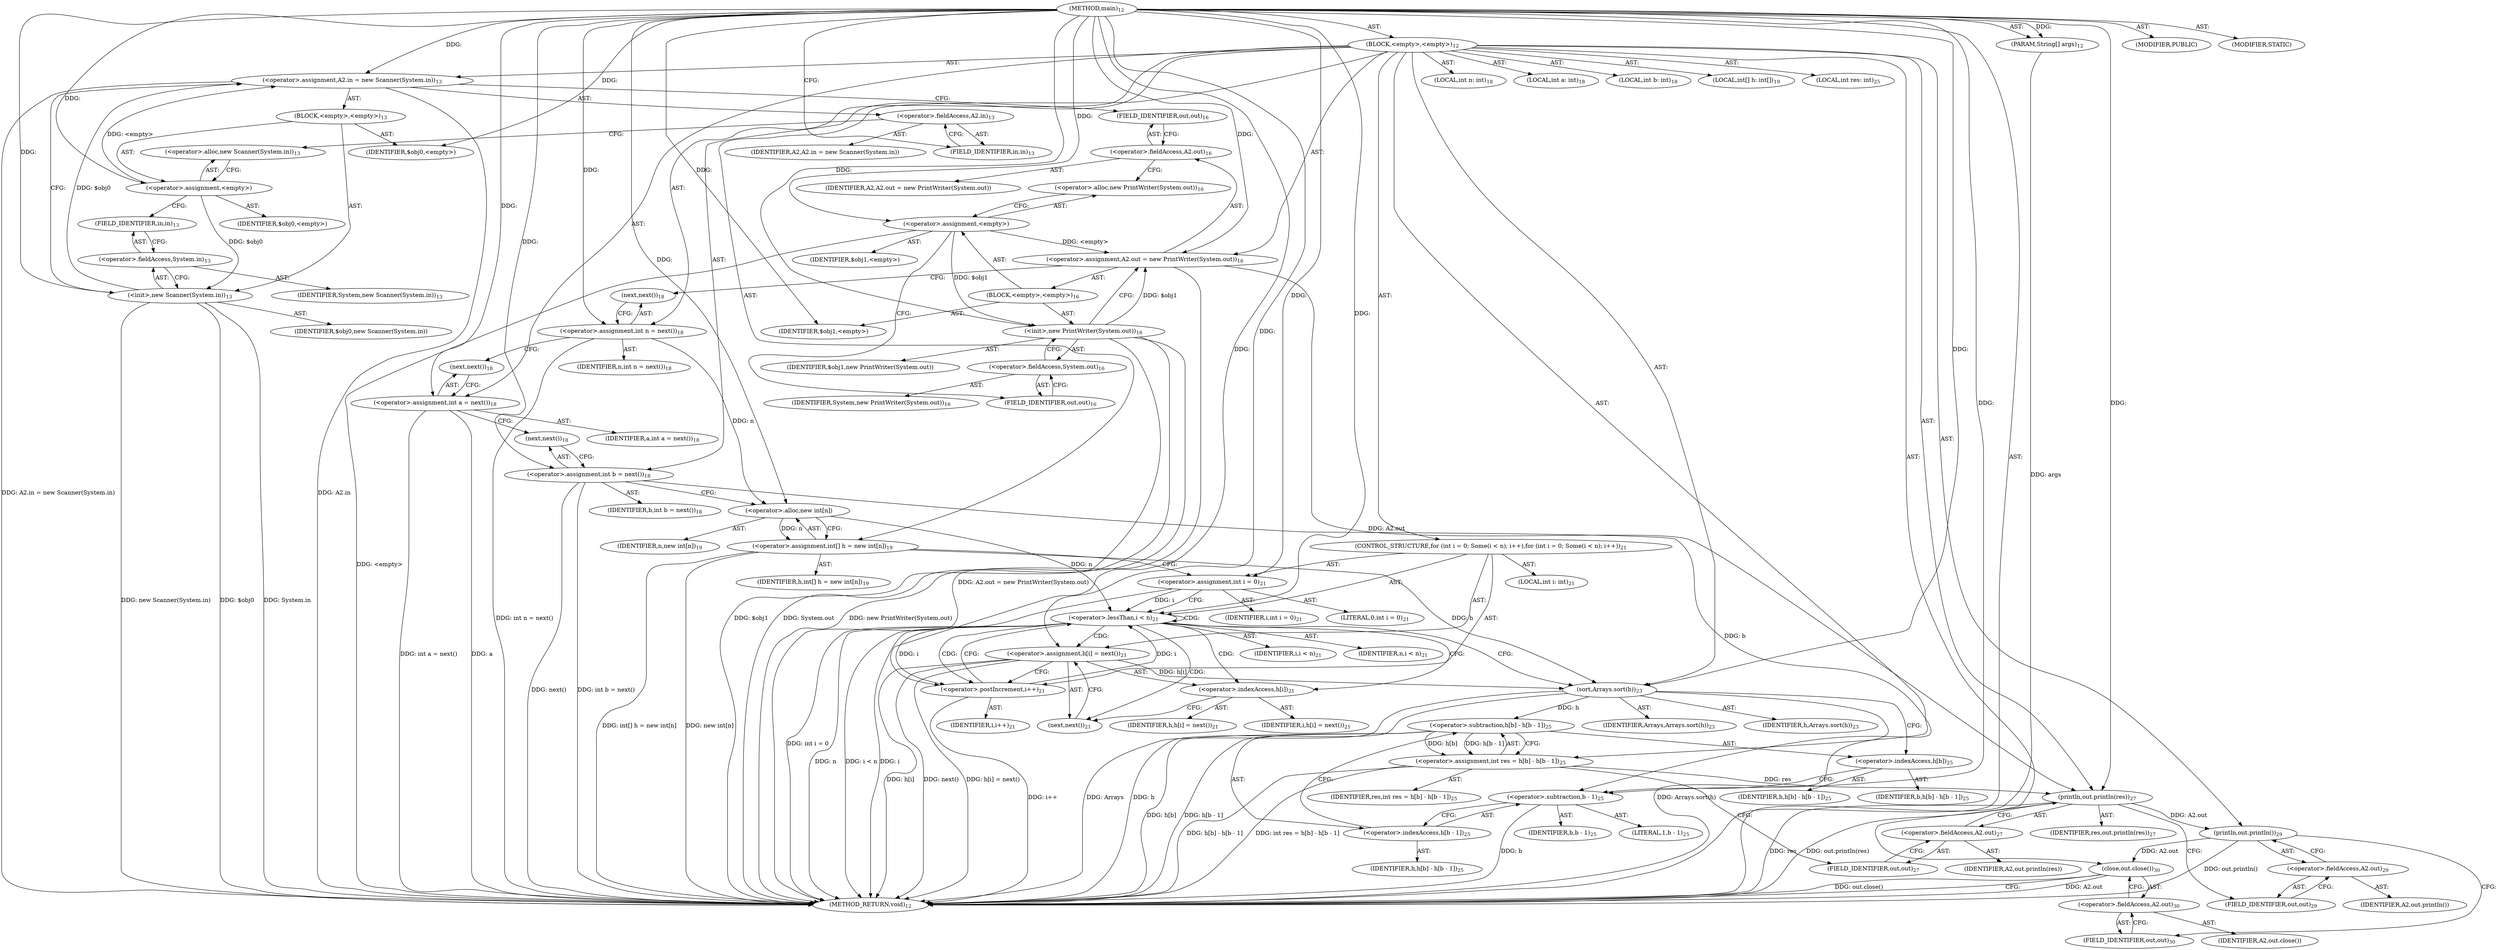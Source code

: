 digraph "main" {  
"30" [label = <(METHOD,main)<SUB>12</SUB>> ]
"31" [label = <(PARAM,String[] args)<SUB>12</SUB>> ]
"32" [label = <(BLOCK,&lt;empty&gt;,&lt;empty&gt;)<SUB>12</SUB>> ]
"33" [label = <(&lt;operator&gt;.assignment,A2.in = new Scanner(System.in))<SUB>13</SUB>> ]
"34" [label = <(&lt;operator&gt;.fieldAccess,A2.in)<SUB>13</SUB>> ]
"35" [label = <(IDENTIFIER,A2,A2.in = new Scanner(System.in))> ]
"36" [label = <(FIELD_IDENTIFIER,in,in)<SUB>13</SUB>> ]
"37" [label = <(BLOCK,&lt;empty&gt;,&lt;empty&gt;)<SUB>13</SUB>> ]
"38" [label = <(&lt;operator&gt;.assignment,&lt;empty&gt;)> ]
"39" [label = <(IDENTIFIER,$obj0,&lt;empty&gt;)> ]
"40" [label = <(&lt;operator&gt;.alloc,new Scanner(System.in))<SUB>13</SUB>> ]
"41" [label = <(&lt;init&gt;,new Scanner(System.in))<SUB>13</SUB>> ]
"42" [label = <(IDENTIFIER,$obj0,new Scanner(System.in))> ]
"43" [label = <(&lt;operator&gt;.fieldAccess,System.in)<SUB>13</SUB>> ]
"44" [label = <(IDENTIFIER,System,new Scanner(System.in))<SUB>13</SUB>> ]
"45" [label = <(FIELD_IDENTIFIER,in,in)<SUB>13</SUB>> ]
"46" [label = <(IDENTIFIER,$obj0,&lt;empty&gt;)> ]
"47" [label = <(&lt;operator&gt;.assignment,A2.out = new PrintWriter(System.out))<SUB>16</SUB>> ]
"48" [label = <(&lt;operator&gt;.fieldAccess,A2.out)<SUB>16</SUB>> ]
"49" [label = <(IDENTIFIER,A2,A2.out = new PrintWriter(System.out))> ]
"50" [label = <(FIELD_IDENTIFIER,out,out)<SUB>16</SUB>> ]
"51" [label = <(BLOCK,&lt;empty&gt;,&lt;empty&gt;)<SUB>16</SUB>> ]
"52" [label = <(&lt;operator&gt;.assignment,&lt;empty&gt;)> ]
"53" [label = <(IDENTIFIER,$obj1,&lt;empty&gt;)> ]
"54" [label = <(&lt;operator&gt;.alloc,new PrintWriter(System.out))<SUB>16</SUB>> ]
"55" [label = <(&lt;init&gt;,new PrintWriter(System.out))<SUB>16</SUB>> ]
"56" [label = <(IDENTIFIER,$obj1,new PrintWriter(System.out))> ]
"57" [label = <(&lt;operator&gt;.fieldAccess,System.out)<SUB>16</SUB>> ]
"58" [label = <(IDENTIFIER,System,new PrintWriter(System.out))<SUB>16</SUB>> ]
"59" [label = <(FIELD_IDENTIFIER,out,out)<SUB>16</SUB>> ]
"60" [label = <(IDENTIFIER,$obj1,&lt;empty&gt;)> ]
"61" [label = <(LOCAL,int n: int)<SUB>18</SUB>> ]
"62" [label = <(LOCAL,int a: int)<SUB>18</SUB>> ]
"63" [label = <(LOCAL,int b: int)<SUB>18</SUB>> ]
"64" [label = <(&lt;operator&gt;.assignment,int n = next())<SUB>18</SUB>> ]
"65" [label = <(IDENTIFIER,n,int n = next())<SUB>18</SUB>> ]
"66" [label = <(next,next())<SUB>18</SUB>> ]
"67" [label = <(&lt;operator&gt;.assignment,int a = next())<SUB>18</SUB>> ]
"68" [label = <(IDENTIFIER,a,int a = next())<SUB>18</SUB>> ]
"69" [label = <(next,next())<SUB>18</SUB>> ]
"70" [label = <(&lt;operator&gt;.assignment,int b = next())<SUB>18</SUB>> ]
"71" [label = <(IDENTIFIER,b,int b = next())<SUB>18</SUB>> ]
"72" [label = <(next,next())<SUB>18</SUB>> ]
"73" [label = <(LOCAL,int[] h: int[])<SUB>19</SUB>> ]
"74" [label = <(&lt;operator&gt;.assignment,int[] h = new int[n])<SUB>19</SUB>> ]
"75" [label = <(IDENTIFIER,h,int[] h = new int[n])<SUB>19</SUB>> ]
"76" [label = <(&lt;operator&gt;.alloc,new int[n])> ]
"77" [label = <(IDENTIFIER,n,new int[n])<SUB>19</SUB>> ]
"78" [label = <(CONTROL_STRUCTURE,for (int i = 0; Some(i &lt; n); i++),for (int i = 0; Some(i &lt; n); i++))<SUB>21</SUB>> ]
"79" [label = <(LOCAL,int i: int)<SUB>21</SUB>> ]
"80" [label = <(&lt;operator&gt;.assignment,int i = 0)<SUB>21</SUB>> ]
"81" [label = <(IDENTIFIER,i,int i = 0)<SUB>21</SUB>> ]
"82" [label = <(LITERAL,0,int i = 0)<SUB>21</SUB>> ]
"83" [label = <(&lt;operator&gt;.lessThan,i &lt; n)<SUB>21</SUB>> ]
"84" [label = <(IDENTIFIER,i,i &lt; n)<SUB>21</SUB>> ]
"85" [label = <(IDENTIFIER,n,i &lt; n)<SUB>21</SUB>> ]
"86" [label = <(&lt;operator&gt;.postIncrement,i++)<SUB>21</SUB>> ]
"87" [label = <(IDENTIFIER,i,i++)<SUB>21</SUB>> ]
"88" [label = <(&lt;operator&gt;.assignment,h[i] = next())<SUB>21</SUB>> ]
"89" [label = <(&lt;operator&gt;.indexAccess,h[i])<SUB>21</SUB>> ]
"90" [label = <(IDENTIFIER,h,h[i] = next())<SUB>21</SUB>> ]
"91" [label = <(IDENTIFIER,i,h[i] = next())<SUB>21</SUB>> ]
"92" [label = <(next,next())<SUB>21</SUB>> ]
"93" [label = <(sort,Arrays.sort(h))<SUB>23</SUB>> ]
"94" [label = <(IDENTIFIER,Arrays,Arrays.sort(h))<SUB>23</SUB>> ]
"95" [label = <(IDENTIFIER,h,Arrays.sort(h))<SUB>23</SUB>> ]
"96" [label = <(LOCAL,int res: int)<SUB>25</SUB>> ]
"97" [label = <(&lt;operator&gt;.assignment,int res = h[b] - h[b - 1])<SUB>25</SUB>> ]
"98" [label = <(IDENTIFIER,res,int res = h[b] - h[b - 1])<SUB>25</SUB>> ]
"99" [label = <(&lt;operator&gt;.subtraction,h[b] - h[b - 1])<SUB>25</SUB>> ]
"100" [label = <(&lt;operator&gt;.indexAccess,h[b])<SUB>25</SUB>> ]
"101" [label = <(IDENTIFIER,h,h[b] - h[b - 1])<SUB>25</SUB>> ]
"102" [label = <(IDENTIFIER,b,h[b] - h[b - 1])<SUB>25</SUB>> ]
"103" [label = <(&lt;operator&gt;.indexAccess,h[b - 1])<SUB>25</SUB>> ]
"104" [label = <(IDENTIFIER,h,h[b] - h[b - 1])<SUB>25</SUB>> ]
"105" [label = <(&lt;operator&gt;.subtraction,b - 1)<SUB>25</SUB>> ]
"106" [label = <(IDENTIFIER,b,b - 1)<SUB>25</SUB>> ]
"107" [label = <(LITERAL,1,b - 1)<SUB>25</SUB>> ]
"108" [label = <(println,out.println(res))<SUB>27</SUB>> ]
"109" [label = <(&lt;operator&gt;.fieldAccess,A2.out)<SUB>27</SUB>> ]
"110" [label = <(IDENTIFIER,A2,out.println(res))> ]
"111" [label = <(FIELD_IDENTIFIER,out,out)<SUB>27</SUB>> ]
"112" [label = <(IDENTIFIER,res,out.println(res))<SUB>27</SUB>> ]
"113" [label = <(println,out.println())<SUB>29</SUB>> ]
"114" [label = <(&lt;operator&gt;.fieldAccess,A2.out)<SUB>29</SUB>> ]
"115" [label = <(IDENTIFIER,A2,out.println())> ]
"116" [label = <(FIELD_IDENTIFIER,out,out)<SUB>29</SUB>> ]
"117" [label = <(close,out.close())<SUB>30</SUB>> ]
"118" [label = <(&lt;operator&gt;.fieldAccess,A2.out)<SUB>30</SUB>> ]
"119" [label = <(IDENTIFIER,A2,out.close())> ]
"120" [label = <(FIELD_IDENTIFIER,out,out)<SUB>30</SUB>> ]
"121" [label = <(MODIFIER,PUBLIC)> ]
"122" [label = <(MODIFIER,STATIC)> ]
"123" [label = <(METHOD_RETURN,void)<SUB>12</SUB>> ]
  "30" -> "31"  [ label = "AST: "] 
  "30" -> "32"  [ label = "AST: "] 
  "30" -> "121"  [ label = "AST: "] 
  "30" -> "122"  [ label = "AST: "] 
  "30" -> "123"  [ label = "AST: "] 
  "32" -> "33"  [ label = "AST: "] 
  "32" -> "47"  [ label = "AST: "] 
  "32" -> "61"  [ label = "AST: "] 
  "32" -> "62"  [ label = "AST: "] 
  "32" -> "63"  [ label = "AST: "] 
  "32" -> "64"  [ label = "AST: "] 
  "32" -> "67"  [ label = "AST: "] 
  "32" -> "70"  [ label = "AST: "] 
  "32" -> "73"  [ label = "AST: "] 
  "32" -> "74"  [ label = "AST: "] 
  "32" -> "78"  [ label = "AST: "] 
  "32" -> "93"  [ label = "AST: "] 
  "32" -> "96"  [ label = "AST: "] 
  "32" -> "97"  [ label = "AST: "] 
  "32" -> "108"  [ label = "AST: "] 
  "32" -> "113"  [ label = "AST: "] 
  "32" -> "117"  [ label = "AST: "] 
  "33" -> "34"  [ label = "AST: "] 
  "33" -> "37"  [ label = "AST: "] 
  "34" -> "35"  [ label = "AST: "] 
  "34" -> "36"  [ label = "AST: "] 
  "37" -> "38"  [ label = "AST: "] 
  "37" -> "41"  [ label = "AST: "] 
  "37" -> "46"  [ label = "AST: "] 
  "38" -> "39"  [ label = "AST: "] 
  "38" -> "40"  [ label = "AST: "] 
  "41" -> "42"  [ label = "AST: "] 
  "41" -> "43"  [ label = "AST: "] 
  "43" -> "44"  [ label = "AST: "] 
  "43" -> "45"  [ label = "AST: "] 
  "47" -> "48"  [ label = "AST: "] 
  "47" -> "51"  [ label = "AST: "] 
  "48" -> "49"  [ label = "AST: "] 
  "48" -> "50"  [ label = "AST: "] 
  "51" -> "52"  [ label = "AST: "] 
  "51" -> "55"  [ label = "AST: "] 
  "51" -> "60"  [ label = "AST: "] 
  "52" -> "53"  [ label = "AST: "] 
  "52" -> "54"  [ label = "AST: "] 
  "55" -> "56"  [ label = "AST: "] 
  "55" -> "57"  [ label = "AST: "] 
  "57" -> "58"  [ label = "AST: "] 
  "57" -> "59"  [ label = "AST: "] 
  "64" -> "65"  [ label = "AST: "] 
  "64" -> "66"  [ label = "AST: "] 
  "67" -> "68"  [ label = "AST: "] 
  "67" -> "69"  [ label = "AST: "] 
  "70" -> "71"  [ label = "AST: "] 
  "70" -> "72"  [ label = "AST: "] 
  "74" -> "75"  [ label = "AST: "] 
  "74" -> "76"  [ label = "AST: "] 
  "76" -> "77"  [ label = "AST: "] 
  "78" -> "79"  [ label = "AST: "] 
  "78" -> "80"  [ label = "AST: "] 
  "78" -> "83"  [ label = "AST: "] 
  "78" -> "86"  [ label = "AST: "] 
  "78" -> "88"  [ label = "AST: "] 
  "80" -> "81"  [ label = "AST: "] 
  "80" -> "82"  [ label = "AST: "] 
  "83" -> "84"  [ label = "AST: "] 
  "83" -> "85"  [ label = "AST: "] 
  "86" -> "87"  [ label = "AST: "] 
  "88" -> "89"  [ label = "AST: "] 
  "88" -> "92"  [ label = "AST: "] 
  "89" -> "90"  [ label = "AST: "] 
  "89" -> "91"  [ label = "AST: "] 
  "93" -> "94"  [ label = "AST: "] 
  "93" -> "95"  [ label = "AST: "] 
  "97" -> "98"  [ label = "AST: "] 
  "97" -> "99"  [ label = "AST: "] 
  "99" -> "100"  [ label = "AST: "] 
  "99" -> "103"  [ label = "AST: "] 
  "100" -> "101"  [ label = "AST: "] 
  "100" -> "102"  [ label = "AST: "] 
  "103" -> "104"  [ label = "AST: "] 
  "103" -> "105"  [ label = "AST: "] 
  "105" -> "106"  [ label = "AST: "] 
  "105" -> "107"  [ label = "AST: "] 
  "108" -> "109"  [ label = "AST: "] 
  "108" -> "112"  [ label = "AST: "] 
  "109" -> "110"  [ label = "AST: "] 
  "109" -> "111"  [ label = "AST: "] 
  "113" -> "114"  [ label = "AST: "] 
  "114" -> "115"  [ label = "AST: "] 
  "114" -> "116"  [ label = "AST: "] 
  "117" -> "118"  [ label = "AST: "] 
  "118" -> "119"  [ label = "AST: "] 
  "118" -> "120"  [ label = "AST: "] 
  "33" -> "50"  [ label = "CFG: "] 
  "47" -> "66"  [ label = "CFG: "] 
  "64" -> "69"  [ label = "CFG: "] 
  "67" -> "72"  [ label = "CFG: "] 
  "70" -> "76"  [ label = "CFG: "] 
  "74" -> "80"  [ label = "CFG: "] 
  "93" -> "100"  [ label = "CFG: "] 
  "97" -> "111"  [ label = "CFG: "] 
  "108" -> "116"  [ label = "CFG: "] 
  "113" -> "120"  [ label = "CFG: "] 
  "117" -> "123"  [ label = "CFG: "] 
  "34" -> "40"  [ label = "CFG: "] 
  "48" -> "54"  [ label = "CFG: "] 
  "66" -> "64"  [ label = "CFG: "] 
  "69" -> "67"  [ label = "CFG: "] 
  "72" -> "70"  [ label = "CFG: "] 
  "76" -> "74"  [ label = "CFG: "] 
  "80" -> "83"  [ label = "CFG: "] 
  "83" -> "89"  [ label = "CFG: "] 
  "83" -> "93"  [ label = "CFG: "] 
  "86" -> "83"  [ label = "CFG: "] 
  "88" -> "86"  [ label = "CFG: "] 
  "99" -> "97"  [ label = "CFG: "] 
  "109" -> "108"  [ label = "CFG: "] 
  "114" -> "113"  [ label = "CFG: "] 
  "118" -> "117"  [ label = "CFG: "] 
  "36" -> "34"  [ label = "CFG: "] 
  "38" -> "45"  [ label = "CFG: "] 
  "41" -> "33"  [ label = "CFG: "] 
  "50" -> "48"  [ label = "CFG: "] 
  "52" -> "59"  [ label = "CFG: "] 
  "55" -> "47"  [ label = "CFG: "] 
  "89" -> "92"  [ label = "CFG: "] 
  "92" -> "88"  [ label = "CFG: "] 
  "100" -> "105"  [ label = "CFG: "] 
  "103" -> "99"  [ label = "CFG: "] 
  "111" -> "109"  [ label = "CFG: "] 
  "116" -> "114"  [ label = "CFG: "] 
  "120" -> "118"  [ label = "CFG: "] 
  "40" -> "38"  [ label = "CFG: "] 
  "43" -> "41"  [ label = "CFG: "] 
  "54" -> "52"  [ label = "CFG: "] 
  "57" -> "55"  [ label = "CFG: "] 
  "105" -> "103"  [ label = "CFG: "] 
  "45" -> "43"  [ label = "CFG: "] 
  "59" -> "57"  [ label = "CFG: "] 
  "30" -> "36"  [ label = "CFG: "] 
  "31" -> "123"  [ label = "DDG: args"] 
  "33" -> "123"  [ label = "DDG: A2.in"] 
  "41" -> "123"  [ label = "DDG: $obj0"] 
  "41" -> "123"  [ label = "DDG: System.in"] 
  "41" -> "123"  [ label = "DDG: new Scanner(System.in)"] 
  "33" -> "123"  [ label = "DDG: A2.in = new Scanner(System.in)"] 
  "52" -> "123"  [ label = "DDG: &lt;empty&gt;"] 
  "55" -> "123"  [ label = "DDG: $obj1"] 
  "55" -> "123"  [ label = "DDG: System.out"] 
  "55" -> "123"  [ label = "DDG: new PrintWriter(System.out)"] 
  "47" -> "123"  [ label = "DDG: A2.out = new PrintWriter(System.out)"] 
  "64" -> "123"  [ label = "DDG: int n = next()"] 
  "67" -> "123"  [ label = "DDG: a"] 
  "67" -> "123"  [ label = "DDG: int a = next()"] 
  "70" -> "123"  [ label = "DDG: next()"] 
  "70" -> "123"  [ label = "DDG: int b = next()"] 
  "74" -> "123"  [ label = "DDG: new int[n]"] 
  "74" -> "123"  [ label = "DDG: int[] h = new int[n]"] 
  "80" -> "123"  [ label = "DDG: int i = 0"] 
  "83" -> "123"  [ label = "DDG: i"] 
  "83" -> "123"  [ label = "DDG: n"] 
  "83" -> "123"  [ label = "DDG: i &lt; n"] 
  "93" -> "123"  [ label = "DDG: h"] 
  "93" -> "123"  [ label = "DDG: Arrays.sort(h)"] 
  "99" -> "123"  [ label = "DDG: h[b]"] 
  "105" -> "123"  [ label = "DDG: b"] 
  "99" -> "123"  [ label = "DDG: h[b - 1]"] 
  "97" -> "123"  [ label = "DDG: h[b] - h[b - 1]"] 
  "97" -> "123"  [ label = "DDG: int res = h[b] - h[b - 1]"] 
  "108" -> "123"  [ label = "DDG: res"] 
  "108" -> "123"  [ label = "DDG: out.println(res)"] 
  "113" -> "123"  [ label = "DDG: out.println()"] 
  "117" -> "123"  [ label = "DDG: A2.out"] 
  "117" -> "123"  [ label = "DDG: out.close()"] 
  "88" -> "123"  [ label = "DDG: h[i]"] 
  "88" -> "123"  [ label = "DDG: next()"] 
  "88" -> "123"  [ label = "DDG: h[i] = next()"] 
  "86" -> "123"  [ label = "DDG: i++"] 
  "93" -> "123"  [ label = "DDG: Arrays"] 
  "30" -> "31"  [ label = "DDG: "] 
  "38" -> "33"  [ label = "DDG: &lt;empty&gt;"] 
  "41" -> "33"  [ label = "DDG: $obj0"] 
  "30" -> "33"  [ label = "DDG: "] 
  "52" -> "47"  [ label = "DDG: &lt;empty&gt;"] 
  "55" -> "47"  [ label = "DDG: $obj1"] 
  "30" -> "47"  [ label = "DDG: "] 
  "30" -> "64"  [ label = "DDG: "] 
  "30" -> "67"  [ label = "DDG: "] 
  "30" -> "70"  [ label = "DDG: "] 
  "76" -> "74"  [ label = "DDG: n"] 
  "99" -> "97"  [ label = "DDG: h[b]"] 
  "99" -> "97"  [ label = "DDG: h[b - 1]"] 
  "30" -> "80"  [ label = "DDG: "] 
  "30" -> "88"  [ label = "DDG: "] 
  "30" -> "93"  [ label = "DDG: "] 
  "74" -> "93"  [ label = "DDG: h"] 
  "88" -> "93"  [ label = "DDG: h[i]"] 
  "47" -> "108"  [ label = "DDG: A2.out"] 
  "97" -> "108"  [ label = "DDG: res"] 
  "30" -> "108"  [ label = "DDG: "] 
  "108" -> "113"  [ label = "DDG: A2.out"] 
  "113" -> "117"  [ label = "DDG: A2.out"] 
  "30" -> "38"  [ label = "DDG: "] 
  "30" -> "46"  [ label = "DDG: "] 
  "30" -> "52"  [ label = "DDG: "] 
  "30" -> "60"  [ label = "DDG: "] 
  "64" -> "76"  [ label = "DDG: n"] 
  "30" -> "76"  [ label = "DDG: "] 
  "80" -> "83"  [ label = "DDG: i"] 
  "86" -> "83"  [ label = "DDG: i"] 
  "30" -> "83"  [ label = "DDG: "] 
  "76" -> "83"  [ label = "DDG: n"] 
  "83" -> "86"  [ label = "DDG: i"] 
  "30" -> "86"  [ label = "DDG: "] 
  "93" -> "99"  [ label = "DDG: h"] 
  "38" -> "41"  [ label = "DDG: $obj0"] 
  "30" -> "41"  [ label = "DDG: "] 
  "52" -> "55"  [ label = "DDG: $obj1"] 
  "30" -> "55"  [ label = "DDG: "] 
  "70" -> "105"  [ label = "DDG: b"] 
  "30" -> "105"  [ label = "DDG: "] 
  "83" -> "88"  [ label = "CDG: "] 
  "83" -> "83"  [ label = "CDG: "] 
  "83" -> "89"  [ label = "CDG: "] 
  "83" -> "92"  [ label = "CDG: "] 
  "83" -> "86"  [ label = "CDG: "] 
}
